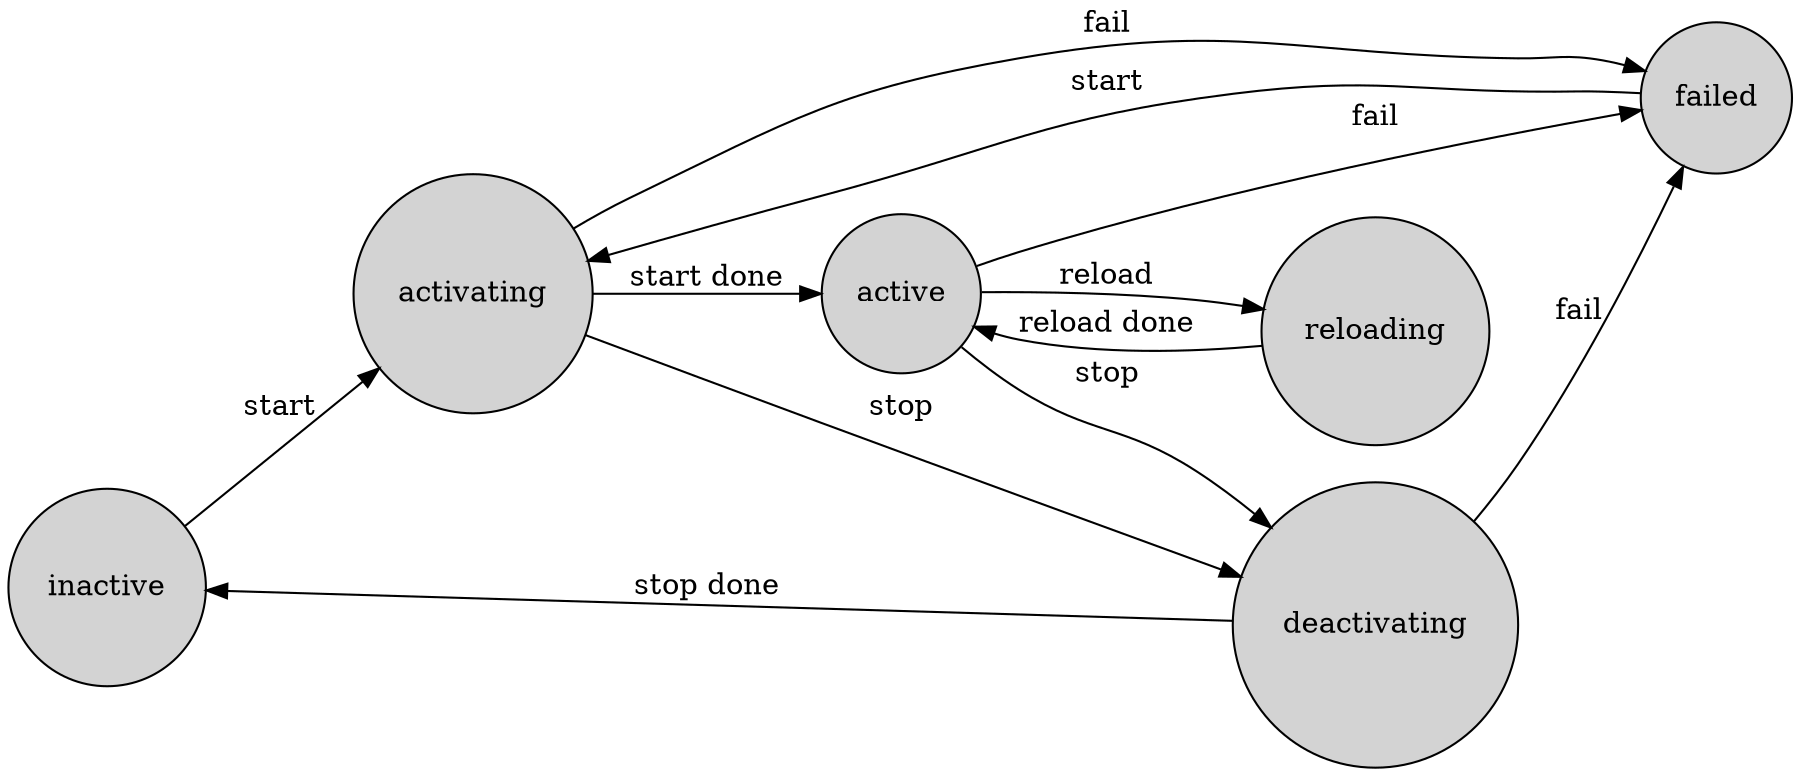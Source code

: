 digraph systemd_states {
	rankdir=LR;
	node [shape=circle, style=filled, fillcolor=lightgray];

	// States
	inactive     [label="inactive"];
	active       [label="active"];
	failed       [label="failed"];
	activating   [label="activating"];
	deactivating [label="deactivating"];
	reloading    [label="reloading"];

	// Start transition
	inactive     -> activating   [label="start"];
	failed       -> activating   [label="start"];
	activating   -> active       [label="start done"];

	// Watchdog
	active       -> failed       [label="fail"];

	// Stop transition
	active       -> deactivating [label="stop"];
	activating   -> deactivating [label="stop"];
	deactivating -> failed       [label="fail"];
	deactivating -> inactive     [label="stop done"];
	activating   -> failed       [label="fail"];

	// Reload transition
	active       -> reloading    [label="reload"];
	reloading    -> active       [label="reload done"];
}

